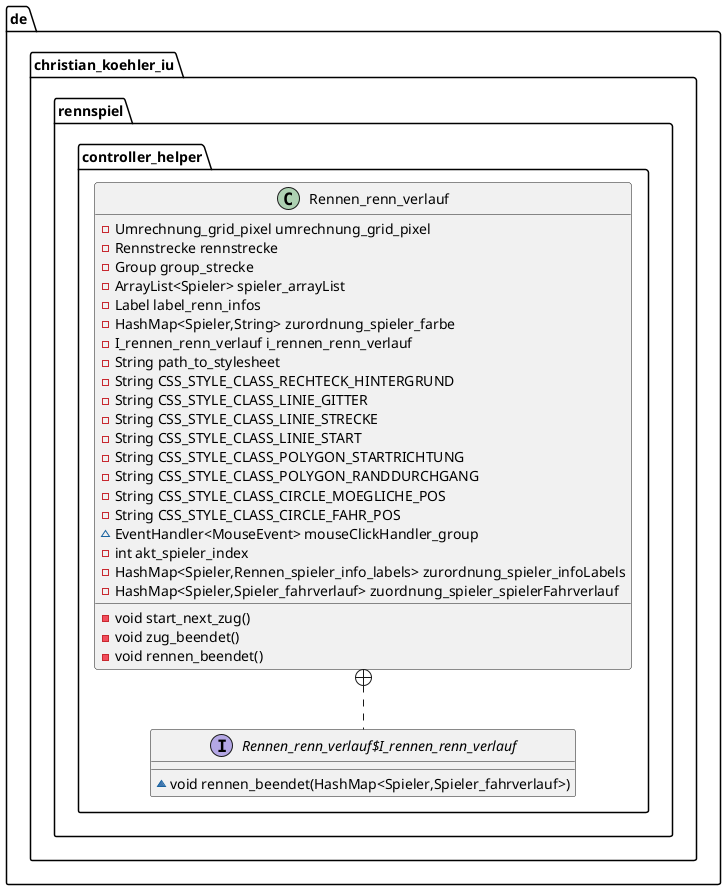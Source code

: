 @startuml
class de.christian_koehler_iu.rennspiel.controller_helper.Rennen_renn_verlauf {
- Umrechnung_grid_pixel umrechnung_grid_pixel
- Rennstrecke rennstrecke
- Group group_strecke
- ArrayList<Spieler> spieler_arrayList
- Label label_renn_infos
- HashMap<Spieler,String> zurordnung_spieler_farbe
- I_rennen_renn_verlauf i_rennen_renn_verlauf
- String path_to_stylesheet
- String CSS_STYLE_CLASS_RECHTECK_HINTERGRUND
- String CSS_STYLE_CLASS_LINIE_GITTER
- String CSS_STYLE_CLASS_LINIE_STRECKE
- String CSS_STYLE_CLASS_LINIE_START
- String CSS_STYLE_CLASS_POLYGON_STARTRICHTUNG
- String CSS_STYLE_CLASS_POLYGON_RANDDURCHGANG
- String CSS_STYLE_CLASS_CIRCLE_MOEGLICHE_POS
- String CSS_STYLE_CLASS_CIRCLE_FAHR_POS
~ EventHandler<MouseEvent> mouseClickHandler_group
- int akt_spieler_index
- HashMap<Spieler,Rennen_spieler_info_labels> zurordnung_spieler_infoLabels
- HashMap<Spieler,Spieler_fahrverlauf> zuordnung_spieler_spielerFahrverlauf
- void start_next_zug()
- void zug_beendet()
- void rennen_beendet()
}


interface de.christian_koehler_iu.rennspiel.controller_helper.Rennen_renn_verlauf$I_rennen_renn_verlauf {
~ void rennen_beendet(HashMap<Spieler,Spieler_fahrverlauf>)
}



de.christian_koehler_iu.rennspiel.controller_helper.Rennen_renn_verlauf +.. de.christian_koehler_iu.rennspiel.controller_helper.Rennen_renn_verlauf$I_rennen_renn_verlauf
@enduml